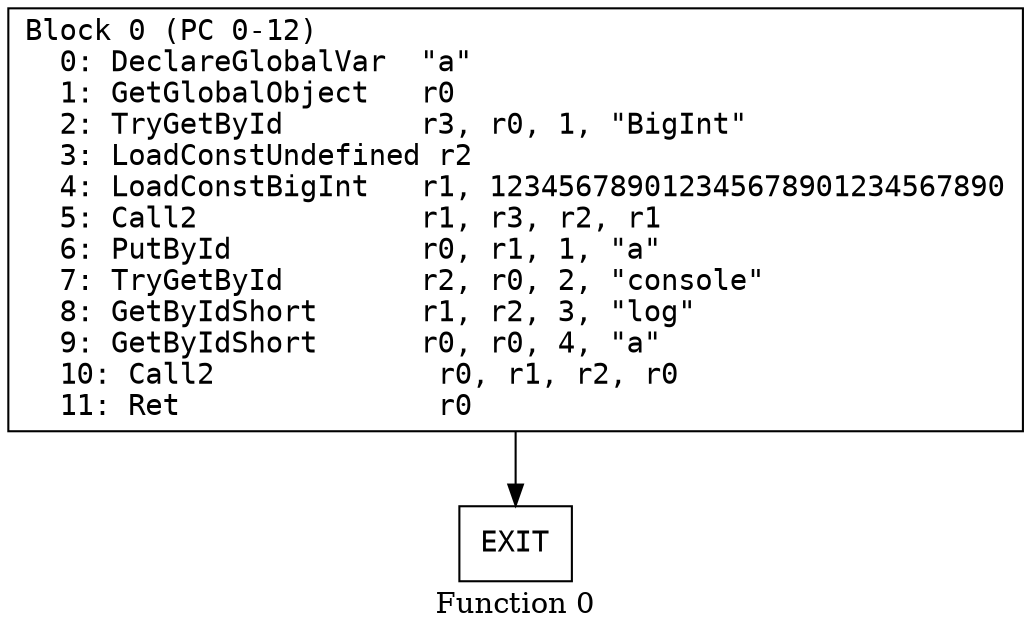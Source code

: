 // Function 0 from bigints_v96
// Generated from data/bigints_v96.dot

digraph {
  rankdir=TB;
  node [shape=box, fontname="monospace"];

  label = "Function 0";
  style = filled;
  color = lightgrey;

  f0_n0 [ label = "Block 0 (PC 0-12)\l  0: DeclareGlobalVar  \"a\"\l  1: GetGlobalObject   r0\l  2: TryGetById        r3, r0, 1, \"BigInt\"\l  3: LoadConstUndefined r2\l  4: LoadConstBigInt   r1, 123456789012345678901234567890\l  5: Call2             r1, r3, r2, r1\l  6: PutById           r0, r1, 1, \"a\"\l  7: TryGetById        r2, r0, 2, \"console\"\l  8: GetByIdShort      r1, r2, 3, \"log\"\l  9: GetByIdShort      r0, r0, 4, \"a\"\l  10: Call2             r0, r1, r2, r0\l  11: Ret               r0\l" ]
  f0_n1 [ label = "EXIT" ]

  f0_n0 -> f0_n1
}
